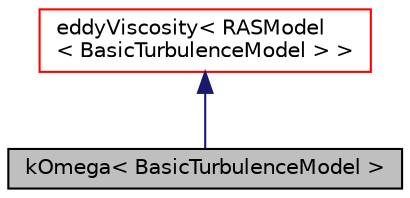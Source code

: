 digraph "kOmega&lt; BasicTurbulenceModel &gt;"
{
  bgcolor="transparent";
  edge [fontname="Helvetica",fontsize="10",labelfontname="Helvetica",labelfontsize="10"];
  node [fontname="Helvetica",fontsize="10",shape=record];
  Node1 [label="kOmega\< BasicTurbulenceModel \>",height=0.2,width=0.4,color="black", fillcolor="grey75", style="filled", fontcolor="black"];
  Node2 -> Node1 [dir="back",color="midnightblue",fontsize="10",style="solid",fontname="Helvetica"];
  Node2 [label="eddyViscosity\< RASModel\l\< BasicTurbulenceModel \> \>",height=0.2,width=0.4,color="red",URL="$a00615.html"];
}
